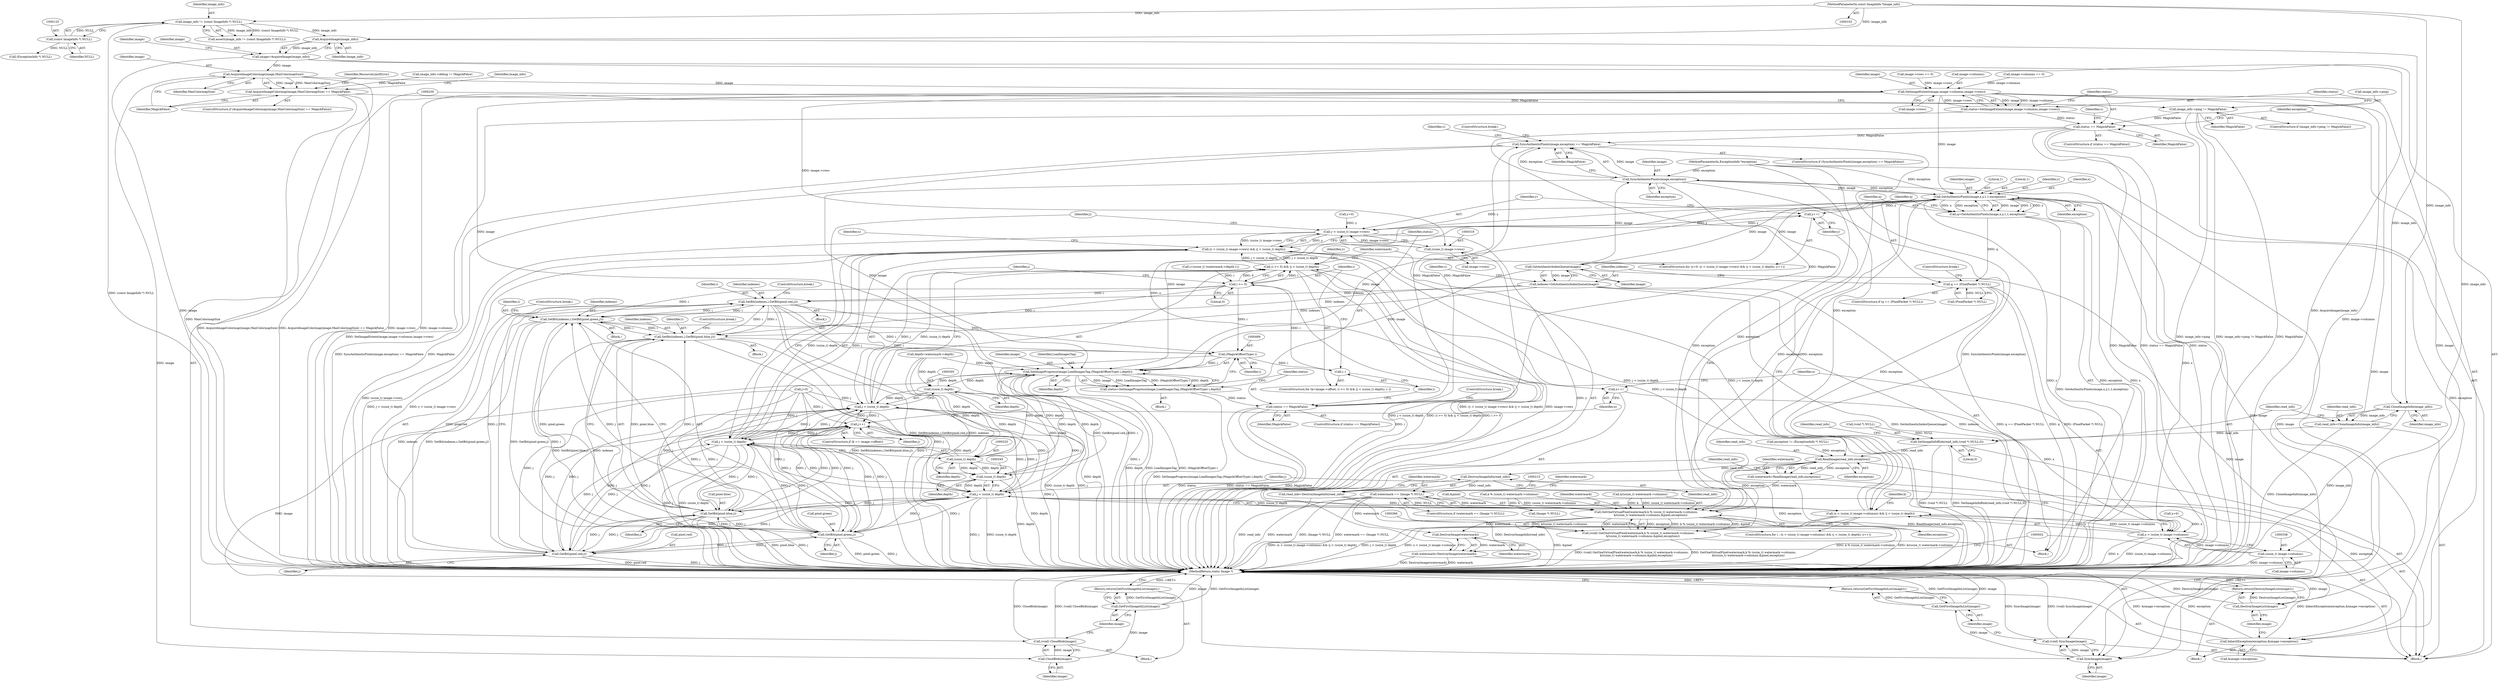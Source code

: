 digraph "0_ImageMagick_f6e9d0d9955e85bdd7540b251cd50d598dacc5e6_58@pointer" {
"1000165" [label="(Call,AcquireImage(image_info))"];
"1000122" [label="(Call,image_info != (const ImageInfo *) NULL)"];
"1000103" [label="(MethodParameterIn,const ImageInfo *image_info)"];
"1000124" [label="(Call,(const ImageInfo *) NULL)"];
"1000163" [label="(Call,image=AcquireImage(image_info))"];
"1000224" [label="(Call,AcquireImageColormap(image,MaxColormapSize))"];
"1000223" [label="(Call,AcquireImageColormap(image,MaxColormapSize) == MagickFalse)"];
"1000232" [label="(Call,image_info->ping != MagickFalse)"];
"1000256" [label="(Call,status == MagickFalse)"];
"1000443" [label="(Call,SyncAuthenticPixels(image,exception) == MagickFalse)"];
"1000493" [label="(Call,status == MagickFalse)"];
"1000240" [label="(Call,CloseBlob(image))"];
"1000238" [label="(Call,(void) CloseBlob(image))"];
"1000243" [label="(Call,GetFirstImageInList(image))"];
"1000242" [label="(Return,return(GetFirstImageInList(image));)"];
"1000247" [label="(Call,SetImageExtent(image,image->columns,image->rows))"];
"1000245" [label="(Call,status=SetImageExtent(image,image->columns,image->rows))"];
"1000267" [label="(Call,DestroyImageList(image))"];
"1000266" [label="(Return,return(DestroyImageList(image));)"];
"1000317" [label="(Call,(ssize_t) image->rows)"];
"1000315" [label="(Call,y < (ssize_t) image->rows)"];
"1000314" [label="(Call,(y < (ssize_t) image->rows) && (j < (ssize_t) depth))"];
"1000298" [label="(Call,(i >= 0) && (j < (ssize_t) depth))"];
"1000334" [label="(Call,(x < (ssize_t) image->columns) && (j < (ssize_t) depth))"];
"1000327" [label="(Call,y++)"];
"1000388" [label="(Call,GetAuthenticPixels(image,x,y,1,1,exception))"];
"1000347" [label="(Call,x++)"];
"1000335" [label="(Call,x < (ssize_t) image->columns)"];
"1000367" [label="(Call,GetOneVirtualPixel(watermark,k % (ssize_t) watermark->columns,\n          k/(ssize_t) watermark->columns,&pixel,exception))"];
"1000365" [label="(Call,(void) GetOneVirtualPixel(watermark,k % (ssize_t) watermark->columns,\n          k/(ssize_t) watermark->columns,&pixel,exception))"];
"1000499" [label="(Call,DestroyImage(watermark))"];
"1000497" [label="(Call,watermark=DestroyImage(watermark))"];
"1000386" [label="(Call,q=GetAuthenticPixels(image,x,y,1,1,exception))"];
"1000396" [label="(Call,q == (PixelPacket *) NULL)"];
"1000404" [label="(Call,GetAuthenticIndexQueue(image))"];
"1000402" [label="(Call,indexes=GetAuthenticIndexQueue(image))"];
"1000411" [label="(Call,SetBit(indexes,i,GetBit(pixel.red,j)))"];
"1000422" [label="(Call,SetBit(indexes,i,GetBit(pixel.green,j)))"];
"1000433" [label="(Call,SetBit(indexes,i,GetBit(pixel.blue,j)))"];
"1000488" [label="(Call,(MagickOffsetType) i)"];
"1000307" [label="(Call,i--)"];
"1000299" [label="(Call,i >= 0)"];
"1000485" [label="(Call,SetImageProgress(image,LoadImagesTag,(MagickOffsetType) i,depth))"];
"1000304" [label="(Call,(ssize_t) depth)"];
"1000302" [label="(Call,j < (ssize_t) depth)"];
"1000322" [label="(Call,j < (ssize_t) depth)"];
"1000342" [label="(Call,j < (ssize_t) depth)"];
"1000414" [label="(Call,GetBit(pixel.red,j))"];
"1000425" [label="(Call,GetBit(pixel.green,j))"];
"1000436" [label="(Call,GetBit(pixel.blue,j))"];
"1000481" [label="(Call,j++)"];
"1000324" [label="(Call,(ssize_t) depth)"];
"1000344" [label="(Call,(ssize_t) depth)"];
"1000483" [label="(Call,status=SetImageProgress(image,LoadImagesTag,(MagickOffsetType) i,depth))"];
"1000503" [label="(Call,SyncImage(image))"];
"1000501" [label="(Call,(void) SyncImage(image))"];
"1000506" [label="(Call,GetFirstImageInList(image))"];
"1000505" [label="(Return,return(GetFirstImageInList(image));)"];
"1000444" [label="(Call,SyncAuthenticPixels(image,exception))"];
"1000337" [label="(Call,(ssize_t) image->columns)"];
"1000184" [label="(Call,CloneImageInfo(image_info))"];
"1000182" [label="(Call,read_info=CloneImageInfo(image_info))"];
"1000186" [label="(Call,SetImageInfoBlob(read_info,(void *) NULL,0))"];
"1000200" [label="(Call,ReadImage(read_info,exception))"];
"1000198" [label="(Call,watermark=ReadImage(read_info,exception))"];
"1000208" [label="(Call,watermark == (Image *) NULL)"];
"1000205" [label="(Call,DestroyImageInfo(read_info))"];
"1000203" [label="(Call,read_info=DestroyImageInfo(read_info))"];
"1000260" [label="(Call,InheritException(exception,&image->exception))"];
"1000396" [label="(Call,q == (PixelPacket *) NULL)"];
"1000404" [label="(Call,GetAuthenticIndexQueue(image))"];
"1000246" [label="(Identifier,status)"];
"1000244" [label="(Identifier,image)"];
"1000484" [label="(Identifier,status)"];
"1000249" [label="(Call,image->columns)"];
"1000334" [label="(Call,(x < (ssize_t) image->columns) && (j < (ssize_t) depth))"];
"1000500" [label="(Identifier,watermark)"];
"1000195" [label="(Identifier,read_info)"];
"1000105" [label="(Block,)"];
"1000314" [label="(Call,(y < (ssize_t) image->rows) && (j < (ssize_t) depth))"];
"1000330" [label="(Call,x=0)"];
"1000103" [label="(MethodParameterIn,const ImageInfo *image_info)"];
"1000123" [label="(Identifier,image_info)"];
"1000386" [label="(Call,q=GetAuthenticPixels(image,x,y,1,1,exception))"];
"1000267" [label="(Call,DestroyImageList(image))"];
"1000300" [label="(Identifier,i)"];
"1000266" [label="(Return,return(DestroyImageList(image));)"];
"1000447" [label="(Identifier,MagickFalse)"];
"1000497" [label="(Call,watermark=DestroyImage(watermark))"];
"1000258" [label="(Identifier,MagickFalse)"];
"1000422" [label="(Call,SetBit(indexes,i,GetBit(pixel.green,j)))"];
"1000317" [label="(Call,(ssize_t) image->rows)"];
"1000411" [label="(Call,SetBit(indexes,i,GetBit(pixel.red,j)))"];
"1000257" [label="(Identifier,status)"];
"1000169" [label="(Call,image->columns == 0)"];
"1000331" [label="(Identifier,x)"];
"1000198" [label="(Call,watermark=ReadImage(read_info,exception))"];
"1000394" [label="(Identifier,exception)"];
"1000413" [label="(Identifier,i)"];
"1000342" [label="(Call,j < (ssize_t) depth)"];
"1000486" [label="(Identifier,image)"];
"1000104" [label="(MethodParameterIn,ExceptionInfo *exception)"];
"1000241" [label="(Identifier,image)"];
"1000236" [label="(Identifier,MagickFalse)"];
"1000328" [label="(Identifier,y)"];
"1000393" [label="(Literal,1)"];
"1000392" [label="(Literal,1)"];
"1000488" [label="(Call,(MagickOffsetType) i)"];
"1000166" [label="(Identifier,image_info)"];
"1000335" [label="(Call,x < (ssize_t) image->columns)"];
"1000121" [label="(Call,assert(image_info != (const ImageInfo *) NULL))"];
"1000302" [label="(Call,j < (ssize_t) depth)"];
"1000385" [label="(Identifier,exception)"];
"1000182" [label="(Call,read_info=CloneImageInfo(image_info))"];
"1000210" [label="(Call,(Image *) NULL)"];
"1000424" [label="(Identifier,i)"];
"1000226" [label="(Identifier,MaxColormapSize)"];
"1000391" [label="(Identifier,y)"];
"1000259" [label="(Block,)"];
"1000344" [label="(Call,(ssize_t) depth)"];
"1000445" [label="(Identifier,image)"];
"1000183" [label="(Identifier,read_info)"];
"1000242" [label="(Return,return(GetFirstImageInList(image));)"];
"1000163" [label="(Call,image=AcquireImage(image_info))"];
"1000405" [label="(Identifier,image)"];
"1000261" [label="(Identifier,exception)"];
"1000312" [label="(Identifier,y)"];
"1000203" [label="(Call,read_info=DestroyImageInfo(read_info))"];
"1000346" [label="(Identifier,depth)"];
"1000491" [label="(Identifier,depth)"];
"1000233" [label="(Call,image_info->ping)"];
"1000219" [label="(Identifier,watermark)"];
"1000232" [label="(Call,image_info->ping != MagickFalse)"];
"1000209" [label="(Identifier,watermark)"];
"1000275" [label="(Call,j=0)"];
"1000240" [label="(Call,CloseBlob(image))"];
"1000185" [label="(Identifier,image_info)"];
"1000222" [label="(ControlStructure,if (AcquireImageColormap(image,MaxColormapSize) == MagickFalse))"];
"1000415" [label="(Call,pixel.red)"];
"1000475" [label="(ControlStructure,if (k == image->offset))"];
"1000229" [label="(Identifier,ResourceLimitError)"];
"1000252" [label="(Call,image->rows)"];
"1000260" [label="(Call,InheritException(exception,&image->exception))"];
"1000442" [label="(ControlStructure,if (SyncAuthenticPixels(image,exception) == MagickFalse))"];
"1000134" [label="(Call,image_info->debug != MagickFalse)"];
"1000298" [label="(Call,(i >= 0) && (j < (ssize_t) depth))"];
"1000376" [label="(Call,k/(ssize_t) watermark->columns)"];
"1000450" [label="(Identifier,c)"];
"1000324" [label="(Call,(ssize_t) depth)"];
"1000126" [label="(Identifier,NULL)"];
"1000238" [label="(Call,(void) CloseBlob(image))"];
"1000303" [label="(Identifier,j)"];
"1000199" [label="(Identifier,watermark)"];
"1000207" [label="(ControlStructure,if (watermark == (Image *) NULL))"];
"1000204" [label="(Identifier,read_info)"];
"1000234" [label="(Identifier,image_info)"];
"1000430" [label="(ControlStructure,break;)"];
"1000191" [label="(Literal,0)"];
"1000171" [label="(Identifier,image)"];
"1000256" [label="(Call,status == MagickFalse)"];
"1000255" [label="(ControlStructure,if (status == MagickFalse))"];
"1000188" [label="(Call,(void *) NULL)"];
"1000507" [label="(Identifier,image)"];
"1000432" [label="(Block,)"];
"1000499" [label="(Call,DestroyImage(watermark))"];
"1000501" [label="(Call,(void) SyncImage(image))"];
"1000503" [label="(Call,SyncImage(image))"];
"1000262" [label="(Call,&image->exception)"];
"1000426" [label="(Call,pixel.green)"];
"1000483" [label="(Call,status=SetImageProgress(image,LoadImagesTag,(MagickOffsetType) i,depth))"];
"1000337" [label="(Call,(ssize_t) image->columns)"];
"1000327" [label="(Call,y++)"];
"1000336" [label="(Identifier,x)"];
"1000365" [label="(Call,(void) GetOneVirtualPixel(watermark,k % (ssize_t) watermark->columns,\n          k/(ssize_t) watermark->columns,&pixel,exception))"];
"1000205" [label="(Call,DestroyImageInfo(read_info))"];
"1000237" [label="(Block,)"];
"1000268" [label="(Identifier,image)"];
"1000323" [label="(Identifier,j)"];
"1000315" [label="(Call,y < (ssize_t) image->rows)"];
"1000353" [label="(Identifier,k)"];
"1000443" [label="(Call,SyncAuthenticPixels(image,exception) == MagickFalse)"];
"1000412" [label="(Identifier,indexes)"];
"1000504" [label="(Identifier,image)"];
"1000387" [label="(Identifier,q)"];
"1000395" [label="(ControlStructure,if (q == (PixelPacket *) NULL))"];
"1000270" [label="(Identifier,c)"];
"1000223" [label="(Call,AcquireImageColormap(image,MaxColormapSize) == MagickFalse)"];
"1000308" [label="(Identifier,i)"];
"1000151" [label="(Call,(ExceptionInfo *) NULL)"];
"1000421" [label="(Block,)"];
"1000206" [label="(Identifier,read_info)"];
"1000164" [label="(Identifier,image)"];
"1000311" [label="(Call,y=0)"];
"1000347" [label="(Call,x++)"];
"1000493" [label="(Call,status == MagickFalse)"];
"1000383" [label="(Call,&pixel)"];
"1000349" [label="(Block,)"];
"1000397" [label="(Identifier,q)"];
"1000496" [label="(ControlStructure,break;)"];
"1000310" [label="(ControlStructure,for (y=0; (y < (ssize_t) image->rows) && (j < (ssize_t) depth); y++))"];
"1000165" [label="(Call,AcquireImage(image_info))"];
"1000495" [label="(Identifier,MagickFalse)"];
"1000494" [label="(Identifier,status)"];
"1000498" [label="(Identifier,watermark)"];
"1000287" [label="(Call,depth=watermark->depth)"];
"1000425" [label="(Call,GetBit(pixel.green,j))"];
"1000407" [label="(Identifier,c)"];
"1000309" [label="(Block,)"];
"1000339" [label="(Call,image->columns)"];
"1000492" [label="(ControlStructure,if (status == MagickFalse))"];
"1000122" [label="(Call,image_info != (const ImageInfo *) NULL)"];
"1000367" [label="(Call,GetOneVirtualPixel(watermark,k % (ssize_t) watermark->columns,\n          k/(ssize_t) watermark->columns,&pixel,exception))"];
"1000187" [label="(Identifier,read_info)"];
"1000326" [label="(Identifier,depth)"];
"1000149" [label="(Call,exception != (ExceptionInfo *) NULL)"];
"1000414" [label="(Call,GetBit(pixel.red,j))"];
"1000433" [label="(Call,SetBit(indexes,i,GetBit(pixel.blue,j)))"];
"1000225" [label="(Identifier,image)"];
"1000333" [label="(ControlStructure,for ( ; (x < (ssize_t) image->columns) && (j < (ssize_t) depth); x++))"];
"1000231" [label="(ControlStructure,if (image_info->ping != MagickFalse))"];
"1000304" [label="(Call,(ssize_t) depth)"];
"1000437" [label="(Call,pixel.blue)"];
"1000248" [label="(Identifier,image)"];
"1000307" [label="(Call,i--)"];
"1000390" [label="(Identifier,x)"];
"1000403" [label="(Identifier,indexes)"];
"1000487" [label="(Identifier,LoadImagesTag)"];
"1000506" [label="(Call,GetFirstImageInList(image))"];
"1000243" [label="(Call,GetFirstImageInList(image))"];
"1000299" [label="(Call,i >= 0)"];
"1000490" [label="(Identifier,i)"];
"1000124" [label="(Call,(const ImageInfo *) NULL)"];
"1000446" [label="(Identifier,exception)"];
"1000369" [label="(Call,k % (ssize_t) watermark->columns)"];
"1000200" [label="(Call,ReadImage(read_info,exception))"];
"1000348" [label="(Identifier,x)"];
"1000316" [label="(Identifier,y)"];
"1000227" [label="(Identifier,MagickFalse)"];
"1000436" [label="(Call,GetBit(pixel.blue,j))"];
"1000186" [label="(Call,SetImageInfoBlob(read_info,(void *) NULL,0))"];
"1000319" [label="(Call,image->rows)"];
"1000301" [label="(Literal,0)"];
"1000508" [label="(MethodReturn,static Image *)"];
"1000440" [label="(Identifier,j)"];
"1000174" [label="(Call,image->rows == 0)"];
"1000202" [label="(Identifier,exception)"];
"1000485" [label="(Call,SetImageProgress(image,LoadImagesTag,(MagickOffsetType) i,depth))"];
"1000401" [label="(ControlStructure,break;)"];
"1000184" [label="(Call,CloneImageInfo(image_info))"];
"1000429" [label="(Identifier,j)"];
"1000448" [label="(ControlStructure,break;)"];
"1000423" [label="(Identifier,indexes)"];
"1000292" [label="(ControlStructure,for (k=image->offset; (i >= 0) && (j < (ssize_t) depth); i--))"];
"1000398" [label="(Call,(PixelPacket *) NULL)"];
"1000201" [label="(Identifier,read_info)"];
"1000306" [label="(Identifier,depth)"];
"1000247" [label="(Call,SetImageExtent(image,image->columns,image->rows))"];
"1000419" [label="(ControlStructure,break;)"];
"1000224" [label="(Call,AcquireImageColormap(image,MaxColormapSize))"];
"1000482" [label="(Identifier,j)"];
"1000322" [label="(Call,j < (ssize_t) depth)"];
"1000410" [label="(Block,)"];
"1000444" [label="(Call,SyncAuthenticPixels(image,exception))"];
"1000388" [label="(Call,GetAuthenticPixels(image,x,y,1,1,exception))"];
"1000278" [label="(Call,i=(ssize_t) (watermark->depth-1))"];
"1000389" [label="(Identifier,image)"];
"1000505" [label="(Return,return(GetFirstImageInList(image));)"];
"1000245" [label="(Call,status=SetImageExtent(image,image->columns,image->rows))"];
"1000343" [label="(Identifier,j)"];
"1000434" [label="(Identifier,indexes)"];
"1000208" [label="(Call,watermark == (Image *) NULL)"];
"1000402" [label="(Call,indexes=GetAuthenticIndexQueue(image))"];
"1000435" [label="(Identifier,i)"];
"1000481" [label="(Call,j++)"];
"1000418" [label="(Identifier,j)"];
"1000368" [label="(Identifier,watermark)"];
"1000441" [label="(ControlStructure,break;)"];
"1000165" -> "1000163"  [label="AST: "];
"1000165" -> "1000166"  [label="CFG: "];
"1000166" -> "1000165"  [label="AST: "];
"1000163" -> "1000165"  [label="CFG: "];
"1000165" -> "1000163"  [label="DDG: image_info"];
"1000122" -> "1000165"  [label="DDG: image_info"];
"1000103" -> "1000165"  [label="DDG: image_info"];
"1000165" -> "1000184"  [label="DDG: image_info"];
"1000122" -> "1000121"  [label="AST: "];
"1000122" -> "1000124"  [label="CFG: "];
"1000123" -> "1000122"  [label="AST: "];
"1000124" -> "1000122"  [label="AST: "];
"1000121" -> "1000122"  [label="CFG: "];
"1000122" -> "1000508"  [label="DDG: (const ImageInfo *) NULL"];
"1000122" -> "1000121"  [label="DDG: image_info"];
"1000122" -> "1000121"  [label="DDG: (const ImageInfo *) NULL"];
"1000103" -> "1000122"  [label="DDG: image_info"];
"1000124" -> "1000122"  [label="DDG: NULL"];
"1000103" -> "1000102"  [label="AST: "];
"1000103" -> "1000508"  [label="DDG: image_info"];
"1000103" -> "1000184"  [label="DDG: image_info"];
"1000124" -> "1000126"  [label="CFG: "];
"1000125" -> "1000124"  [label="AST: "];
"1000126" -> "1000124"  [label="AST: "];
"1000124" -> "1000151"  [label="DDG: NULL"];
"1000163" -> "1000105"  [label="AST: "];
"1000164" -> "1000163"  [label="AST: "];
"1000171" -> "1000163"  [label="CFG: "];
"1000163" -> "1000508"  [label="DDG: image"];
"1000163" -> "1000508"  [label="DDG: AcquireImage(image_info)"];
"1000163" -> "1000224"  [label="DDG: image"];
"1000224" -> "1000223"  [label="AST: "];
"1000224" -> "1000226"  [label="CFG: "];
"1000225" -> "1000224"  [label="AST: "];
"1000226" -> "1000224"  [label="AST: "];
"1000227" -> "1000224"  [label="CFG: "];
"1000224" -> "1000508"  [label="DDG: MaxColormapSize"];
"1000224" -> "1000223"  [label="DDG: image"];
"1000224" -> "1000223"  [label="DDG: MaxColormapSize"];
"1000224" -> "1000240"  [label="DDG: image"];
"1000224" -> "1000247"  [label="DDG: image"];
"1000223" -> "1000222"  [label="AST: "];
"1000223" -> "1000227"  [label="CFG: "];
"1000227" -> "1000223"  [label="AST: "];
"1000229" -> "1000223"  [label="CFG: "];
"1000234" -> "1000223"  [label="CFG: "];
"1000223" -> "1000508"  [label="DDG: AcquireImageColormap(image,MaxColormapSize) == MagickFalse"];
"1000223" -> "1000508"  [label="DDG: AcquireImageColormap(image,MaxColormapSize)"];
"1000134" -> "1000223"  [label="DDG: MagickFalse"];
"1000223" -> "1000232"  [label="DDG: MagickFalse"];
"1000232" -> "1000231"  [label="AST: "];
"1000232" -> "1000236"  [label="CFG: "];
"1000233" -> "1000232"  [label="AST: "];
"1000236" -> "1000232"  [label="AST: "];
"1000239" -> "1000232"  [label="CFG: "];
"1000246" -> "1000232"  [label="CFG: "];
"1000232" -> "1000508"  [label="DDG: MagickFalse"];
"1000232" -> "1000508"  [label="DDG: image_info->ping"];
"1000232" -> "1000508"  [label="DDG: image_info->ping != MagickFalse"];
"1000232" -> "1000256"  [label="DDG: MagickFalse"];
"1000256" -> "1000255"  [label="AST: "];
"1000256" -> "1000258"  [label="CFG: "];
"1000257" -> "1000256"  [label="AST: "];
"1000258" -> "1000256"  [label="AST: "];
"1000261" -> "1000256"  [label="CFG: "];
"1000270" -> "1000256"  [label="CFG: "];
"1000256" -> "1000508"  [label="DDG: MagickFalse"];
"1000256" -> "1000508"  [label="DDG: status"];
"1000256" -> "1000508"  [label="DDG: status == MagickFalse"];
"1000245" -> "1000256"  [label="DDG: status"];
"1000256" -> "1000443"  [label="DDG: MagickFalse"];
"1000256" -> "1000493"  [label="DDG: MagickFalse"];
"1000443" -> "1000442"  [label="AST: "];
"1000443" -> "1000447"  [label="CFG: "];
"1000444" -> "1000443"  [label="AST: "];
"1000447" -> "1000443"  [label="AST: "];
"1000448" -> "1000443"  [label="CFG: "];
"1000450" -> "1000443"  [label="CFG: "];
"1000443" -> "1000508"  [label="DDG: SyncAuthenticPixels(image,exception) == MagickFalse"];
"1000443" -> "1000508"  [label="DDG: MagickFalse"];
"1000443" -> "1000508"  [label="DDG: SyncAuthenticPixels(image,exception)"];
"1000444" -> "1000443"  [label="DDG: image"];
"1000444" -> "1000443"  [label="DDG: exception"];
"1000493" -> "1000443"  [label="DDG: MagickFalse"];
"1000443" -> "1000493"  [label="DDG: MagickFalse"];
"1000493" -> "1000492"  [label="AST: "];
"1000493" -> "1000495"  [label="CFG: "];
"1000494" -> "1000493"  [label="AST: "];
"1000495" -> "1000493"  [label="AST: "];
"1000496" -> "1000493"  [label="CFG: "];
"1000308" -> "1000493"  [label="CFG: "];
"1000493" -> "1000508"  [label="DDG: status"];
"1000493" -> "1000508"  [label="DDG: status == MagickFalse"];
"1000493" -> "1000508"  [label="DDG: MagickFalse"];
"1000483" -> "1000493"  [label="DDG: status"];
"1000240" -> "1000238"  [label="AST: "];
"1000240" -> "1000241"  [label="CFG: "];
"1000241" -> "1000240"  [label="AST: "];
"1000238" -> "1000240"  [label="CFG: "];
"1000240" -> "1000238"  [label="DDG: image"];
"1000240" -> "1000243"  [label="DDG: image"];
"1000238" -> "1000237"  [label="AST: "];
"1000239" -> "1000238"  [label="AST: "];
"1000244" -> "1000238"  [label="CFG: "];
"1000238" -> "1000508"  [label="DDG: CloseBlob(image)"];
"1000238" -> "1000508"  [label="DDG: (void) CloseBlob(image)"];
"1000243" -> "1000242"  [label="AST: "];
"1000243" -> "1000244"  [label="CFG: "];
"1000244" -> "1000243"  [label="AST: "];
"1000242" -> "1000243"  [label="CFG: "];
"1000243" -> "1000508"  [label="DDG: image"];
"1000243" -> "1000508"  [label="DDG: GetFirstImageInList(image)"];
"1000243" -> "1000242"  [label="DDG: GetFirstImageInList(image)"];
"1000242" -> "1000237"  [label="AST: "];
"1000508" -> "1000242"  [label="CFG: "];
"1000242" -> "1000508"  [label="DDG: <RET>"];
"1000247" -> "1000245"  [label="AST: "];
"1000247" -> "1000252"  [label="CFG: "];
"1000248" -> "1000247"  [label="AST: "];
"1000249" -> "1000247"  [label="AST: "];
"1000252" -> "1000247"  [label="AST: "];
"1000245" -> "1000247"  [label="CFG: "];
"1000247" -> "1000508"  [label="DDG: image->rows"];
"1000247" -> "1000508"  [label="DDG: image->columns"];
"1000247" -> "1000245"  [label="DDG: image"];
"1000247" -> "1000245"  [label="DDG: image->columns"];
"1000247" -> "1000245"  [label="DDG: image->rows"];
"1000169" -> "1000247"  [label="DDG: image->columns"];
"1000174" -> "1000247"  [label="DDG: image->rows"];
"1000247" -> "1000267"  [label="DDG: image"];
"1000247" -> "1000317"  [label="DDG: image->rows"];
"1000247" -> "1000337"  [label="DDG: image->columns"];
"1000247" -> "1000388"  [label="DDG: image"];
"1000247" -> "1000485"  [label="DDG: image"];
"1000247" -> "1000503"  [label="DDG: image"];
"1000245" -> "1000105"  [label="AST: "];
"1000246" -> "1000245"  [label="AST: "];
"1000257" -> "1000245"  [label="CFG: "];
"1000245" -> "1000508"  [label="DDG: SetImageExtent(image,image->columns,image->rows)"];
"1000267" -> "1000266"  [label="AST: "];
"1000267" -> "1000268"  [label="CFG: "];
"1000268" -> "1000267"  [label="AST: "];
"1000266" -> "1000267"  [label="CFG: "];
"1000267" -> "1000508"  [label="DDG: image"];
"1000267" -> "1000508"  [label="DDG: DestroyImageList(image)"];
"1000267" -> "1000266"  [label="DDG: DestroyImageList(image)"];
"1000266" -> "1000259"  [label="AST: "];
"1000508" -> "1000266"  [label="CFG: "];
"1000266" -> "1000508"  [label="DDG: <RET>"];
"1000317" -> "1000315"  [label="AST: "];
"1000317" -> "1000319"  [label="CFG: "];
"1000318" -> "1000317"  [label="AST: "];
"1000319" -> "1000317"  [label="AST: "];
"1000315" -> "1000317"  [label="CFG: "];
"1000317" -> "1000508"  [label="DDG: image->rows"];
"1000317" -> "1000315"  [label="DDG: image->rows"];
"1000315" -> "1000314"  [label="AST: "];
"1000316" -> "1000315"  [label="AST: "];
"1000323" -> "1000315"  [label="CFG: "];
"1000314" -> "1000315"  [label="CFG: "];
"1000315" -> "1000508"  [label="DDG: y"];
"1000315" -> "1000508"  [label="DDG: (ssize_t) image->rows"];
"1000315" -> "1000314"  [label="DDG: y"];
"1000315" -> "1000314"  [label="DDG: (ssize_t) image->rows"];
"1000311" -> "1000315"  [label="DDG: y"];
"1000327" -> "1000315"  [label="DDG: y"];
"1000315" -> "1000327"  [label="DDG: y"];
"1000315" -> "1000388"  [label="DDG: y"];
"1000314" -> "1000310"  [label="AST: "];
"1000314" -> "1000322"  [label="CFG: "];
"1000322" -> "1000314"  [label="AST: "];
"1000331" -> "1000314"  [label="CFG: "];
"1000484" -> "1000314"  [label="CFG: "];
"1000314" -> "1000508"  [label="DDG: y < (ssize_t) image->rows"];
"1000314" -> "1000508"  [label="DDG: j < (ssize_t) depth"];
"1000314" -> "1000508"  [label="DDG: (y < (ssize_t) image->rows) && (j < (ssize_t) depth)"];
"1000314" -> "1000298"  [label="DDG: j < (ssize_t) depth"];
"1000322" -> "1000314"  [label="DDG: j"];
"1000322" -> "1000314"  [label="DDG: (ssize_t) depth"];
"1000298" -> "1000314"  [label="DDG: j < (ssize_t) depth"];
"1000334" -> "1000314"  [label="DDG: j < (ssize_t) depth"];
"1000314" -> "1000334"  [label="DDG: j < (ssize_t) depth"];
"1000298" -> "1000292"  [label="AST: "];
"1000298" -> "1000299"  [label="CFG: "];
"1000298" -> "1000302"  [label="CFG: "];
"1000299" -> "1000298"  [label="AST: "];
"1000302" -> "1000298"  [label="AST: "];
"1000312" -> "1000298"  [label="CFG: "];
"1000498" -> "1000298"  [label="CFG: "];
"1000298" -> "1000508"  [label="DDG: (i >= 0) && (j < (ssize_t) depth)"];
"1000298" -> "1000508"  [label="DDG: i >= 0"];
"1000298" -> "1000508"  [label="DDG: j < (ssize_t) depth"];
"1000299" -> "1000298"  [label="DDG: i"];
"1000299" -> "1000298"  [label="DDG: 0"];
"1000302" -> "1000298"  [label="DDG: j"];
"1000302" -> "1000298"  [label="DDG: (ssize_t) depth"];
"1000334" -> "1000298"  [label="DDG: j < (ssize_t) depth"];
"1000334" -> "1000333"  [label="AST: "];
"1000334" -> "1000335"  [label="CFG: "];
"1000334" -> "1000342"  [label="CFG: "];
"1000335" -> "1000334"  [label="AST: "];
"1000342" -> "1000334"  [label="AST: "];
"1000353" -> "1000334"  [label="CFG: "];
"1000328" -> "1000334"  [label="CFG: "];
"1000334" -> "1000508"  [label="DDG: (x < (ssize_t) image->columns) && (j < (ssize_t) depth)"];
"1000334" -> "1000508"  [label="DDG: j < (ssize_t) depth"];
"1000334" -> "1000508"  [label="DDG: x < (ssize_t) image->columns"];
"1000335" -> "1000334"  [label="DDG: x"];
"1000335" -> "1000334"  [label="DDG: (ssize_t) image->columns"];
"1000342" -> "1000334"  [label="DDG: j"];
"1000342" -> "1000334"  [label="DDG: (ssize_t) depth"];
"1000327" -> "1000310"  [label="AST: "];
"1000327" -> "1000328"  [label="CFG: "];
"1000328" -> "1000327"  [label="AST: "];
"1000316" -> "1000327"  [label="CFG: "];
"1000388" -> "1000327"  [label="DDG: y"];
"1000388" -> "1000386"  [label="AST: "];
"1000388" -> "1000394"  [label="CFG: "];
"1000389" -> "1000388"  [label="AST: "];
"1000390" -> "1000388"  [label="AST: "];
"1000391" -> "1000388"  [label="AST: "];
"1000392" -> "1000388"  [label="AST: "];
"1000393" -> "1000388"  [label="AST: "];
"1000394" -> "1000388"  [label="AST: "];
"1000386" -> "1000388"  [label="CFG: "];
"1000388" -> "1000508"  [label="DDG: exception"];
"1000388" -> "1000508"  [label="DDG: x"];
"1000388" -> "1000508"  [label="DDG: y"];
"1000388" -> "1000347"  [label="DDG: x"];
"1000388" -> "1000367"  [label="DDG: exception"];
"1000388" -> "1000386"  [label="DDG: image"];
"1000388" -> "1000386"  [label="DDG: 1"];
"1000388" -> "1000386"  [label="DDG: y"];
"1000388" -> "1000386"  [label="DDG: x"];
"1000388" -> "1000386"  [label="DDG: exception"];
"1000485" -> "1000388"  [label="DDG: image"];
"1000404" -> "1000388"  [label="DDG: image"];
"1000444" -> "1000388"  [label="DDG: image"];
"1000335" -> "1000388"  [label="DDG: x"];
"1000367" -> "1000388"  [label="DDG: exception"];
"1000104" -> "1000388"  [label="DDG: exception"];
"1000388" -> "1000404"  [label="DDG: image"];
"1000388" -> "1000444"  [label="DDG: exception"];
"1000388" -> "1000485"  [label="DDG: image"];
"1000388" -> "1000503"  [label="DDG: image"];
"1000347" -> "1000333"  [label="AST: "];
"1000347" -> "1000348"  [label="CFG: "];
"1000348" -> "1000347"  [label="AST: "];
"1000336" -> "1000347"  [label="CFG: "];
"1000347" -> "1000335"  [label="DDG: x"];
"1000335" -> "1000337"  [label="CFG: "];
"1000336" -> "1000335"  [label="AST: "];
"1000337" -> "1000335"  [label="AST: "];
"1000343" -> "1000335"  [label="CFG: "];
"1000335" -> "1000508"  [label="DDG: x"];
"1000335" -> "1000508"  [label="DDG: (ssize_t) image->columns"];
"1000330" -> "1000335"  [label="DDG: x"];
"1000337" -> "1000335"  [label="DDG: image->columns"];
"1000367" -> "1000365"  [label="AST: "];
"1000367" -> "1000385"  [label="CFG: "];
"1000368" -> "1000367"  [label="AST: "];
"1000369" -> "1000367"  [label="AST: "];
"1000376" -> "1000367"  [label="AST: "];
"1000383" -> "1000367"  [label="AST: "];
"1000385" -> "1000367"  [label="AST: "];
"1000365" -> "1000367"  [label="CFG: "];
"1000367" -> "1000508"  [label="DDG: k % (ssize_t) watermark->columns"];
"1000367" -> "1000508"  [label="DDG: k/(ssize_t) watermark->columns"];
"1000367" -> "1000508"  [label="DDG: &pixel"];
"1000367" -> "1000365"  [label="DDG: exception"];
"1000367" -> "1000365"  [label="DDG: k % (ssize_t) watermark->columns"];
"1000367" -> "1000365"  [label="DDG: &pixel"];
"1000367" -> "1000365"  [label="DDG: k/(ssize_t) watermark->columns"];
"1000367" -> "1000365"  [label="DDG: watermark"];
"1000208" -> "1000367"  [label="DDG: watermark"];
"1000369" -> "1000367"  [label="DDG: k"];
"1000369" -> "1000367"  [label="DDG: (ssize_t) watermark->columns"];
"1000376" -> "1000367"  [label="DDG: k"];
"1000376" -> "1000367"  [label="DDG: (ssize_t) watermark->columns"];
"1000444" -> "1000367"  [label="DDG: exception"];
"1000200" -> "1000367"  [label="DDG: exception"];
"1000104" -> "1000367"  [label="DDG: exception"];
"1000367" -> "1000499"  [label="DDG: watermark"];
"1000365" -> "1000349"  [label="AST: "];
"1000366" -> "1000365"  [label="AST: "];
"1000387" -> "1000365"  [label="CFG: "];
"1000365" -> "1000508"  [label="DDG: (void) GetOneVirtualPixel(watermark,k % (ssize_t) watermark->columns,\n          k/(ssize_t) watermark->columns,&pixel,exception)"];
"1000365" -> "1000508"  [label="DDG: GetOneVirtualPixel(watermark,k % (ssize_t) watermark->columns,\n          k/(ssize_t) watermark->columns,&pixel,exception)"];
"1000499" -> "1000497"  [label="AST: "];
"1000499" -> "1000500"  [label="CFG: "];
"1000500" -> "1000499"  [label="AST: "];
"1000497" -> "1000499"  [label="CFG: "];
"1000499" -> "1000497"  [label="DDG: watermark"];
"1000208" -> "1000499"  [label="DDG: watermark"];
"1000497" -> "1000105"  [label="AST: "];
"1000498" -> "1000497"  [label="AST: "];
"1000502" -> "1000497"  [label="CFG: "];
"1000497" -> "1000508"  [label="DDG: watermark"];
"1000497" -> "1000508"  [label="DDG: DestroyImage(watermark)"];
"1000386" -> "1000349"  [label="AST: "];
"1000387" -> "1000386"  [label="AST: "];
"1000397" -> "1000386"  [label="CFG: "];
"1000386" -> "1000508"  [label="DDG: GetAuthenticPixels(image,x,y,1,1,exception)"];
"1000386" -> "1000396"  [label="DDG: q"];
"1000396" -> "1000395"  [label="AST: "];
"1000396" -> "1000398"  [label="CFG: "];
"1000397" -> "1000396"  [label="AST: "];
"1000398" -> "1000396"  [label="AST: "];
"1000401" -> "1000396"  [label="CFG: "];
"1000403" -> "1000396"  [label="CFG: "];
"1000396" -> "1000508"  [label="DDG: q == (PixelPacket *) NULL"];
"1000396" -> "1000508"  [label="DDG: q"];
"1000396" -> "1000508"  [label="DDG: (PixelPacket *) NULL"];
"1000398" -> "1000396"  [label="DDG: NULL"];
"1000404" -> "1000402"  [label="AST: "];
"1000404" -> "1000405"  [label="CFG: "];
"1000405" -> "1000404"  [label="AST: "];
"1000402" -> "1000404"  [label="CFG: "];
"1000404" -> "1000402"  [label="DDG: image"];
"1000404" -> "1000444"  [label="DDG: image"];
"1000404" -> "1000485"  [label="DDG: image"];
"1000404" -> "1000503"  [label="DDG: image"];
"1000402" -> "1000349"  [label="AST: "];
"1000403" -> "1000402"  [label="AST: "];
"1000407" -> "1000402"  [label="CFG: "];
"1000402" -> "1000508"  [label="DDG: GetAuthenticIndexQueue(image)"];
"1000402" -> "1000508"  [label="DDG: indexes"];
"1000402" -> "1000411"  [label="DDG: indexes"];
"1000402" -> "1000422"  [label="DDG: indexes"];
"1000402" -> "1000433"  [label="DDG: indexes"];
"1000411" -> "1000410"  [label="AST: "];
"1000411" -> "1000414"  [label="CFG: "];
"1000412" -> "1000411"  [label="AST: "];
"1000413" -> "1000411"  [label="AST: "];
"1000414" -> "1000411"  [label="AST: "];
"1000419" -> "1000411"  [label="CFG: "];
"1000411" -> "1000508"  [label="DDG: SetBit(indexes,i,GetBit(pixel.red,j))"];
"1000411" -> "1000508"  [label="DDG: indexes"];
"1000411" -> "1000508"  [label="DDG: GetBit(pixel.red,j)"];
"1000411" -> "1000508"  [label="DDG: i"];
"1000299" -> "1000411"  [label="DDG: i"];
"1000433" -> "1000411"  [label="DDG: i"];
"1000422" -> "1000411"  [label="DDG: i"];
"1000414" -> "1000411"  [label="DDG: pixel.red"];
"1000414" -> "1000411"  [label="DDG: j"];
"1000411" -> "1000422"  [label="DDG: i"];
"1000411" -> "1000433"  [label="DDG: i"];
"1000411" -> "1000488"  [label="DDG: i"];
"1000422" -> "1000421"  [label="AST: "];
"1000422" -> "1000425"  [label="CFG: "];
"1000423" -> "1000422"  [label="AST: "];
"1000424" -> "1000422"  [label="AST: "];
"1000425" -> "1000422"  [label="AST: "];
"1000430" -> "1000422"  [label="CFG: "];
"1000422" -> "1000508"  [label="DDG: indexes"];
"1000422" -> "1000508"  [label="DDG: SetBit(indexes,i,GetBit(pixel.green,j))"];
"1000422" -> "1000508"  [label="DDG: GetBit(pixel.green,j)"];
"1000422" -> "1000508"  [label="DDG: i"];
"1000299" -> "1000422"  [label="DDG: i"];
"1000433" -> "1000422"  [label="DDG: i"];
"1000425" -> "1000422"  [label="DDG: pixel.green"];
"1000425" -> "1000422"  [label="DDG: j"];
"1000422" -> "1000433"  [label="DDG: i"];
"1000422" -> "1000488"  [label="DDG: i"];
"1000433" -> "1000432"  [label="AST: "];
"1000433" -> "1000436"  [label="CFG: "];
"1000434" -> "1000433"  [label="AST: "];
"1000435" -> "1000433"  [label="AST: "];
"1000436" -> "1000433"  [label="AST: "];
"1000441" -> "1000433"  [label="CFG: "];
"1000433" -> "1000508"  [label="DDG: GetBit(pixel.blue,j)"];
"1000433" -> "1000508"  [label="DDG: indexes"];
"1000433" -> "1000508"  [label="DDG: SetBit(indexes,i,GetBit(pixel.blue,j))"];
"1000433" -> "1000508"  [label="DDG: i"];
"1000299" -> "1000433"  [label="DDG: i"];
"1000436" -> "1000433"  [label="DDG: pixel.blue"];
"1000436" -> "1000433"  [label="DDG: j"];
"1000433" -> "1000488"  [label="DDG: i"];
"1000488" -> "1000485"  [label="AST: "];
"1000488" -> "1000490"  [label="CFG: "];
"1000489" -> "1000488"  [label="AST: "];
"1000490" -> "1000488"  [label="AST: "];
"1000491" -> "1000488"  [label="CFG: "];
"1000488" -> "1000508"  [label="DDG: i"];
"1000488" -> "1000307"  [label="DDG: i"];
"1000488" -> "1000485"  [label="DDG: i"];
"1000299" -> "1000488"  [label="DDG: i"];
"1000307" -> "1000292"  [label="AST: "];
"1000307" -> "1000308"  [label="CFG: "];
"1000308" -> "1000307"  [label="AST: "];
"1000300" -> "1000307"  [label="CFG: "];
"1000307" -> "1000299"  [label="DDG: i"];
"1000299" -> "1000301"  [label="CFG: "];
"1000300" -> "1000299"  [label="AST: "];
"1000301" -> "1000299"  [label="AST: "];
"1000303" -> "1000299"  [label="CFG: "];
"1000299" -> "1000508"  [label="DDG: i"];
"1000278" -> "1000299"  [label="DDG: i"];
"1000485" -> "1000483"  [label="AST: "];
"1000485" -> "1000491"  [label="CFG: "];
"1000486" -> "1000485"  [label="AST: "];
"1000487" -> "1000485"  [label="AST: "];
"1000491" -> "1000485"  [label="AST: "];
"1000483" -> "1000485"  [label="CFG: "];
"1000485" -> "1000508"  [label="DDG: (MagickOffsetType) i"];
"1000485" -> "1000508"  [label="DDG: depth"];
"1000485" -> "1000508"  [label="DDG: LoadImagesTag"];
"1000485" -> "1000304"  [label="DDG: depth"];
"1000485" -> "1000324"  [label="DDG: depth"];
"1000485" -> "1000344"  [label="DDG: depth"];
"1000485" -> "1000483"  [label="DDG: image"];
"1000485" -> "1000483"  [label="DDG: LoadImagesTag"];
"1000485" -> "1000483"  [label="DDG: (MagickOffsetType) i"];
"1000485" -> "1000483"  [label="DDG: depth"];
"1000444" -> "1000485"  [label="DDG: image"];
"1000324" -> "1000485"  [label="DDG: depth"];
"1000287" -> "1000485"  [label="DDG: depth"];
"1000344" -> "1000485"  [label="DDG: depth"];
"1000304" -> "1000485"  [label="DDG: depth"];
"1000485" -> "1000503"  [label="DDG: image"];
"1000304" -> "1000302"  [label="AST: "];
"1000304" -> "1000306"  [label="CFG: "];
"1000305" -> "1000304"  [label="AST: "];
"1000306" -> "1000304"  [label="AST: "];
"1000302" -> "1000304"  [label="CFG: "];
"1000304" -> "1000508"  [label="DDG: depth"];
"1000304" -> "1000302"  [label="DDG: depth"];
"1000287" -> "1000304"  [label="DDG: depth"];
"1000304" -> "1000324"  [label="DDG: depth"];
"1000304" -> "1000344"  [label="DDG: depth"];
"1000303" -> "1000302"  [label="AST: "];
"1000302" -> "1000508"  [label="DDG: (ssize_t) depth"];
"1000302" -> "1000508"  [label="DDG: j"];
"1000342" -> "1000302"  [label="DDG: j"];
"1000322" -> "1000302"  [label="DDG: j"];
"1000425" -> "1000302"  [label="DDG: j"];
"1000481" -> "1000302"  [label="DDG: j"];
"1000436" -> "1000302"  [label="DDG: j"];
"1000414" -> "1000302"  [label="DDG: j"];
"1000275" -> "1000302"  [label="DDG: j"];
"1000302" -> "1000322"  [label="DDG: j"];
"1000302" -> "1000342"  [label="DDG: j"];
"1000302" -> "1000414"  [label="DDG: j"];
"1000302" -> "1000425"  [label="DDG: j"];
"1000302" -> "1000436"  [label="DDG: j"];
"1000302" -> "1000481"  [label="DDG: j"];
"1000322" -> "1000324"  [label="CFG: "];
"1000323" -> "1000322"  [label="AST: "];
"1000324" -> "1000322"  [label="AST: "];
"1000322" -> "1000508"  [label="DDG: (ssize_t) depth"];
"1000322" -> "1000508"  [label="DDG: j"];
"1000342" -> "1000322"  [label="DDG: j"];
"1000425" -> "1000322"  [label="DDG: j"];
"1000481" -> "1000322"  [label="DDG: j"];
"1000436" -> "1000322"  [label="DDG: j"];
"1000414" -> "1000322"  [label="DDG: j"];
"1000275" -> "1000322"  [label="DDG: j"];
"1000324" -> "1000322"  [label="DDG: depth"];
"1000322" -> "1000342"  [label="DDG: j"];
"1000322" -> "1000414"  [label="DDG: j"];
"1000322" -> "1000425"  [label="DDG: j"];
"1000322" -> "1000436"  [label="DDG: j"];
"1000322" -> "1000481"  [label="DDG: j"];
"1000342" -> "1000344"  [label="CFG: "];
"1000343" -> "1000342"  [label="AST: "];
"1000344" -> "1000342"  [label="AST: "];
"1000342" -> "1000508"  [label="DDG: (ssize_t) depth"];
"1000342" -> "1000508"  [label="DDG: j"];
"1000425" -> "1000342"  [label="DDG: j"];
"1000481" -> "1000342"  [label="DDG: j"];
"1000436" -> "1000342"  [label="DDG: j"];
"1000414" -> "1000342"  [label="DDG: j"];
"1000275" -> "1000342"  [label="DDG: j"];
"1000344" -> "1000342"  [label="DDG: depth"];
"1000342" -> "1000414"  [label="DDG: j"];
"1000342" -> "1000425"  [label="DDG: j"];
"1000342" -> "1000436"  [label="DDG: j"];
"1000342" -> "1000481"  [label="DDG: j"];
"1000414" -> "1000418"  [label="CFG: "];
"1000415" -> "1000414"  [label="AST: "];
"1000418" -> "1000414"  [label="AST: "];
"1000414" -> "1000508"  [label="DDG: j"];
"1000414" -> "1000508"  [label="DDG: pixel.red"];
"1000425" -> "1000414"  [label="DDG: j"];
"1000481" -> "1000414"  [label="DDG: j"];
"1000436" -> "1000414"  [label="DDG: j"];
"1000275" -> "1000414"  [label="DDG: j"];
"1000414" -> "1000425"  [label="DDG: j"];
"1000414" -> "1000436"  [label="DDG: j"];
"1000414" -> "1000481"  [label="DDG: j"];
"1000425" -> "1000429"  [label="CFG: "];
"1000426" -> "1000425"  [label="AST: "];
"1000429" -> "1000425"  [label="AST: "];
"1000425" -> "1000508"  [label="DDG: pixel.green"];
"1000425" -> "1000508"  [label="DDG: j"];
"1000481" -> "1000425"  [label="DDG: j"];
"1000436" -> "1000425"  [label="DDG: j"];
"1000275" -> "1000425"  [label="DDG: j"];
"1000425" -> "1000436"  [label="DDG: j"];
"1000425" -> "1000481"  [label="DDG: j"];
"1000436" -> "1000440"  [label="CFG: "];
"1000437" -> "1000436"  [label="AST: "];
"1000440" -> "1000436"  [label="AST: "];
"1000436" -> "1000508"  [label="DDG: pixel.blue"];
"1000436" -> "1000508"  [label="DDG: j"];
"1000481" -> "1000436"  [label="DDG: j"];
"1000275" -> "1000436"  [label="DDG: j"];
"1000436" -> "1000481"  [label="DDG: j"];
"1000481" -> "1000475"  [label="AST: "];
"1000481" -> "1000482"  [label="CFG: "];
"1000482" -> "1000481"  [label="AST: "];
"1000348" -> "1000481"  [label="CFG: "];
"1000481" -> "1000508"  [label="DDG: j"];
"1000275" -> "1000481"  [label="DDG: j"];
"1000324" -> "1000326"  [label="CFG: "];
"1000325" -> "1000324"  [label="AST: "];
"1000326" -> "1000324"  [label="AST: "];
"1000324" -> "1000508"  [label="DDG: depth"];
"1000287" -> "1000324"  [label="DDG: depth"];
"1000344" -> "1000324"  [label="DDG: depth"];
"1000324" -> "1000344"  [label="DDG: depth"];
"1000344" -> "1000346"  [label="CFG: "];
"1000345" -> "1000344"  [label="AST: "];
"1000346" -> "1000344"  [label="AST: "];
"1000344" -> "1000508"  [label="DDG: depth"];
"1000287" -> "1000344"  [label="DDG: depth"];
"1000483" -> "1000309"  [label="AST: "];
"1000484" -> "1000483"  [label="AST: "];
"1000494" -> "1000483"  [label="CFG: "];
"1000483" -> "1000508"  [label="DDG: SetImageProgress(image,LoadImagesTag,(MagickOffsetType) i,depth)"];
"1000503" -> "1000501"  [label="AST: "];
"1000503" -> "1000504"  [label="CFG: "];
"1000504" -> "1000503"  [label="AST: "];
"1000501" -> "1000503"  [label="CFG: "];
"1000503" -> "1000501"  [label="DDG: image"];
"1000444" -> "1000503"  [label="DDG: image"];
"1000503" -> "1000506"  [label="DDG: image"];
"1000501" -> "1000105"  [label="AST: "];
"1000502" -> "1000501"  [label="AST: "];
"1000507" -> "1000501"  [label="CFG: "];
"1000501" -> "1000508"  [label="DDG: SyncImage(image)"];
"1000501" -> "1000508"  [label="DDG: (void) SyncImage(image)"];
"1000506" -> "1000505"  [label="AST: "];
"1000506" -> "1000507"  [label="CFG: "];
"1000507" -> "1000506"  [label="AST: "];
"1000505" -> "1000506"  [label="CFG: "];
"1000506" -> "1000508"  [label="DDG: GetFirstImageInList(image)"];
"1000506" -> "1000508"  [label="DDG: image"];
"1000506" -> "1000505"  [label="DDG: GetFirstImageInList(image)"];
"1000505" -> "1000105"  [label="AST: "];
"1000508" -> "1000505"  [label="CFG: "];
"1000505" -> "1000508"  [label="DDG: <RET>"];
"1000444" -> "1000446"  [label="CFG: "];
"1000445" -> "1000444"  [label="AST: "];
"1000446" -> "1000444"  [label="AST: "];
"1000447" -> "1000444"  [label="CFG: "];
"1000444" -> "1000508"  [label="DDG: exception"];
"1000104" -> "1000444"  [label="DDG: exception"];
"1000337" -> "1000339"  [label="CFG: "];
"1000338" -> "1000337"  [label="AST: "];
"1000339" -> "1000337"  [label="AST: "];
"1000337" -> "1000508"  [label="DDG: image->columns"];
"1000184" -> "1000182"  [label="AST: "];
"1000184" -> "1000185"  [label="CFG: "];
"1000185" -> "1000184"  [label="AST: "];
"1000182" -> "1000184"  [label="CFG: "];
"1000184" -> "1000508"  [label="DDG: image_info"];
"1000184" -> "1000182"  [label="DDG: image_info"];
"1000182" -> "1000105"  [label="AST: "];
"1000183" -> "1000182"  [label="AST: "];
"1000187" -> "1000182"  [label="CFG: "];
"1000182" -> "1000508"  [label="DDG: CloneImageInfo(image_info)"];
"1000182" -> "1000186"  [label="DDG: read_info"];
"1000186" -> "1000105"  [label="AST: "];
"1000186" -> "1000191"  [label="CFG: "];
"1000187" -> "1000186"  [label="AST: "];
"1000188" -> "1000186"  [label="AST: "];
"1000191" -> "1000186"  [label="AST: "];
"1000195" -> "1000186"  [label="CFG: "];
"1000186" -> "1000508"  [label="DDG: (void *) NULL"];
"1000186" -> "1000508"  [label="DDG: SetImageInfoBlob(read_info,(void *) NULL,0)"];
"1000188" -> "1000186"  [label="DDG: NULL"];
"1000186" -> "1000200"  [label="DDG: read_info"];
"1000200" -> "1000198"  [label="AST: "];
"1000200" -> "1000202"  [label="CFG: "];
"1000201" -> "1000200"  [label="AST: "];
"1000202" -> "1000200"  [label="AST: "];
"1000198" -> "1000200"  [label="CFG: "];
"1000200" -> "1000508"  [label="DDG: exception"];
"1000200" -> "1000198"  [label="DDG: read_info"];
"1000200" -> "1000198"  [label="DDG: exception"];
"1000149" -> "1000200"  [label="DDG: exception"];
"1000104" -> "1000200"  [label="DDG: exception"];
"1000200" -> "1000205"  [label="DDG: read_info"];
"1000200" -> "1000260"  [label="DDG: exception"];
"1000198" -> "1000105"  [label="AST: "];
"1000199" -> "1000198"  [label="AST: "];
"1000204" -> "1000198"  [label="CFG: "];
"1000198" -> "1000508"  [label="DDG: ReadImage(read_info,exception)"];
"1000198" -> "1000208"  [label="DDG: watermark"];
"1000208" -> "1000207"  [label="AST: "];
"1000208" -> "1000210"  [label="CFG: "];
"1000209" -> "1000208"  [label="AST: "];
"1000210" -> "1000208"  [label="AST: "];
"1000215" -> "1000208"  [label="CFG: "];
"1000219" -> "1000208"  [label="CFG: "];
"1000208" -> "1000508"  [label="DDG: watermark"];
"1000208" -> "1000508"  [label="DDG: (Image *) NULL"];
"1000208" -> "1000508"  [label="DDG: watermark == (Image *) NULL"];
"1000210" -> "1000208"  [label="DDG: NULL"];
"1000205" -> "1000203"  [label="AST: "];
"1000205" -> "1000206"  [label="CFG: "];
"1000206" -> "1000205"  [label="AST: "];
"1000203" -> "1000205"  [label="CFG: "];
"1000205" -> "1000203"  [label="DDG: read_info"];
"1000203" -> "1000105"  [label="AST: "];
"1000204" -> "1000203"  [label="AST: "];
"1000209" -> "1000203"  [label="CFG: "];
"1000203" -> "1000508"  [label="DDG: DestroyImageInfo(read_info)"];
"1000203" -> "1000508"  [label="DDG: read_info"];
"1000260" -> "1000259"  [label="AST: "];
"1000260" -> "1000262"  [label="CFG: "];
"1000261" -> "1000260"  [label="AST: "];
"1000262" -> "1000260"  [label="AST: "];
"1000268" -> "1000260"  [label="CFG: "];
"1000260" -> "1000508"  [label="DDG: InheritException(exception,&image->exception)"];
"1000260" -> "1000508"  [label="DDG: &image->exception"];
"1000260" -> "1000508"  [label="DDG: exception"];
"1000104" -> "1000260"  [label="DDG: exception"];
}
